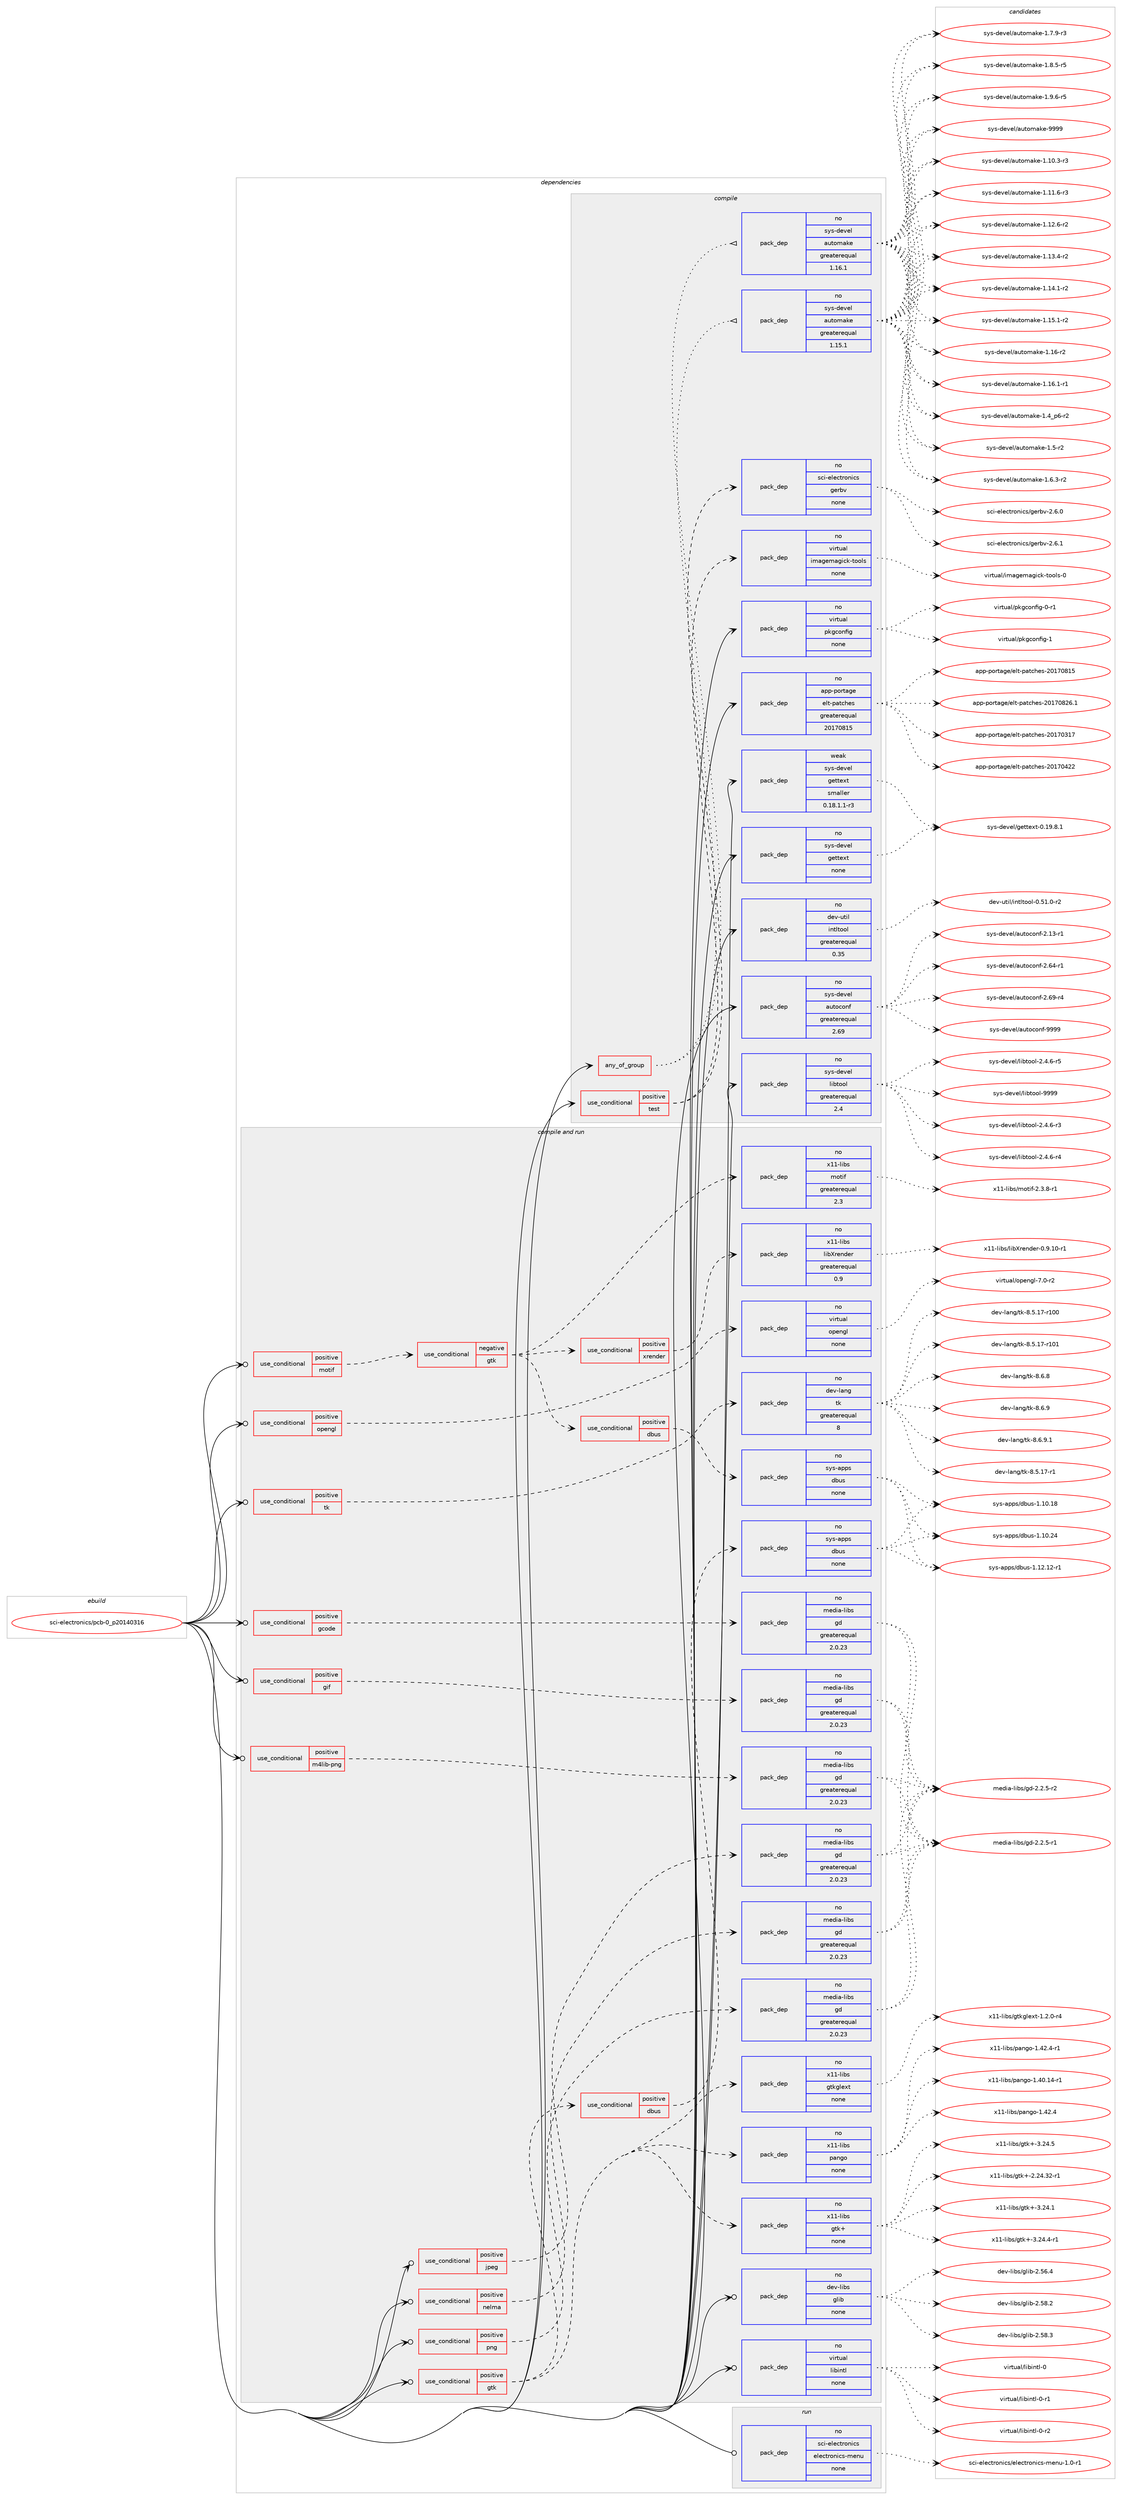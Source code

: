 digraph prolog {

# *************
# Graph options
# *************

newrank=true;
concentrate=true;
compound=true;
graph [rankdir=LR,fontname=Helvetica,fontsize=10,ranksep=1.5];#, ranksep=2.5, nodesep=0.2];
edge  [arrowhead=vee];
node  [fontname=Helvetica,fontsize=10];

# **********
# The ebuild
# **********

subgraph cluster_leftcol {
color=gray;
rank=same;
label=<<i>ebuild</i>>;
id [label="sci-electronics/pcb-0_p20140316", color=red, width=4, href="../sci-electronics/pcb-0_p20140316.svg"];
}

# ****************
# The dependencies
# ****************

subgraph cluster_midcol {
color=gray;
label=<<i>dependencies</i>>;
subgraph cluster_compile {
fillcolor="#eeeeee";
style=filled;
label=<<i>compile</i>>;
subgraph any26829 {
dependency1689940 [label=<<TABLE BORDER="0" CELLBORDER="1" CELLSPACING="0" CELLPADDING="4"><TR><TD CELLPADDING="10">any_of_group</TD></TR></TABLE>>, shape=none, color=red];subgraph pack1209616 {
dependency1689941 [label=<<TABLE BORDER="0" CELLBORDER="1" CELLSPACING="0" CELLPADDING="4" WIDTH="220"><TR><TD ROWSPAN="6" CELLPADDING="30">pack_dep</TD></TR><TR><TD WIDTH="110">no</TD></TR><TR><TD>sys-devel</TD></TR><TR><TD>automake</TD></TR><TR><TD>greaterequal</TD></TR><TR><TD>1.16.1</TD></TR></TABLE>>, shape=none, color=blue];
}
dependency1689940:e -> dependency1689941:w [weight=20,style="dotted",arrowhead="oinv"];
subgraph pack1209617 {
dependency1689942 [label=<<TABLE BORDER="0" CELLBORDER="1" CELLSPACING="0" CELLPADDING="4" WIDTH="220"><TR><TD ROWSPAN="6" CELLPADDING="30">pack_dep</TD></TR><TR><TD WIDTH="110">no</TD></TR><TR><TD>sys-devel</TD></TR><TR><TD>automake</TD></TR><TR><TD>greaterequal</TD></TR><TR><TD>1.15.1</TD></TR></TABLE>>, shape=none, color=blue];
}
dependency1689940:e -> dependency1689942:w [weight=20,style="dotted",arrowhead="oinv"];
}
id:e -> dependency1689940:w [weight=20,style="solid",arrowhead="vee"];
subgraph cond452643 {
dependency1689943 [label=<<TABLE BORDER="0" CELLBORDER="1" CELLSPACING="0" CELLPADDING="4"><TR><TD ROWSPAN="3" CELLPADDING="10">use_conditional</TD></TR><TR><TD>positive</TD></TR><TR><TD>test</TD></TR></TABLE>>, shape=none, color=red];
subgraph pack1209618 {
dependency1689944 [label=<<TABLE BORDER="0" CELLBORDER="1" CELLSPACING="0" CELLPADDING="4" WIDTH="220"><TR><TD ROWSPAN="6" CELLPADDING="30">pack_dep</TD></TR><TR><TD WIDTH="110">no</TD></TR><TR><TD>sci-electronics</TD></TR><TR><TD>gerbv</TD></TR><TR><TD>none</TD></TR><TR><TD></TD></TR></TABLE>>, shape=none, color=blue];
}
dependency1689943:e -> dependency1689944:w [weight=20,style="dashed",arrowhead="vee"];
subgraph pack1209619 {
dependency1689945 [label=<<TABLE BORDER="0" CELLBORDER="1" CELLSPACING="0" CELLPADDING="4" WIDTH="220"><TR><TD ROWSPAN="6" CELLPADDING="30">pack_dep</TD></TR><TR><TD WIDTH="110">no</TD></TR><TR><TD>virtual</TD></TR><TR><TD>imagemagick-tools</TD></TR><TR><TD>none</TD></TR><TR><TD></TD></TR></TABLE>>, shape=none, color=blue];
}
dependency1689943:e -> dependency1689945:w [weight=20,style="dashed",arrowhead="vee"];
}
id:e -> dependency1689943:w [weight=20,style="solid",arrowhead="vee"];
subgraph pack1209620 {
dependency1689946 [label=<<TABLE BORDER="0" CELLBORDER="1" CELLSPACING="0" CELLPADDING="4" WIDTH="220"><TR><TD ROWSPAN="6" CELLPADDING="30">pack_dep</TD></TR><TR><TD WIDTH="110">no</TD></TR><TR><TD>app-portage</TD></TR><TR><TD>elt-patches</TD></TR><TR><TD>greaterequal</TD></TR><TR><TD>20170815</TD></TR></TABLE>>, shape=none, color=blue];
}
id:e -> dependency1689946:w [weight=20,style="solid",arrowhead="vee"];
subgraph pack1209621 {
dependency1689947 [label=<<TABLE BORDER="0" CELLBORDER="1" CELLSPACING="0" CELLPADDING="4" WIDTH="220"><TR><TD ROWSPAN="6" CELLPADDING="30">pack_dep</TD></TR><TR><TD WIDTH="110">no</TD></TR><TR><TD>dev-util</TD></TR><TR><TD>intltool</TD></TR><TR><TD>greaterequal</TD></TR><TR><TD>0.35</TD></TR></TABLE>>, shape=none, color=blue];
}
id:e -> dependency1689947:w [weight=20,style="solid",arrowhead="vee"];
subgraph pack1209622 {
dependency1689948 [label=<<TABLE BORDER="0" CELLBORDER="1" CELLSPACING="0" CELLPADDING="4" WIDTH="220"><TR><TD ROWSPAN="6" CELLPADDING="30">pack_dep</TD></TR><TR><TD WIDTH="110">no</TD></TR><TR><TD>sys-devel</TD></TR><TR><TD>autoconf</TD></TR><TR><TD>greaterequal</TD></TR><TR><TD>2.69</TD></TR></TABLE>>, shape=none, color=blue];
}
id:e -> dependency1689948:w [weight=20,style="solid",arrowhead="vee"];
subgraph pack1209623 {
dependency1689949 [label=<<TABLE BORDER="0" CELLBORDER="1" CELLSPACING="0" CELLPADDING="4" WIDTH="220"><TR><TD ROWSPAN="6" CELLPADDING="30">pack_dep</TD></TR><TR><TD WIDTH="110">no</TD></TR><TR><TD>sys-devel</TD></TR><TR><TD>gettext</TD></TR><TR><TD>none</TD></TR><TR><TD></TD></TR></TABLE>>, shape=none, color=blue];
}
id:e -> dependency1689949:w [weight=20,style="solid",arrowhead="vee"];
subgraph pack1209624 {
dependency1689950 [label=<<TABLE BORDER="0" CELLBORDER="1" CELLSPACING="0" CELLPADDING="4" WIDTH="220"><TR><TD ROWSPAN="6" CELLPADDING="30">pack_dep</TD></TR><TR><TD WIDTH="110">no</TD></TR><TR><TD>sys-devel</TD></TR><TR><TD>libtool</TD></TR><TR><TD>greaterequal</TD></TR><TR><TD>2.4</TD></TR></TABLE>>, shape=none, color=blue];
}
id:e -> dependency1689950:w [weight=20,style="solid",arrowhead="vee"];
subgraph pack1209625 {
dependency1689951 [label=<<TABLE BORDER="0" CELLBORDER="1" CELLSPACING="0" CELLPADDING="4" WIDTH="220"><TR><TD ROWSPAN="6" CELLPADDING="30">pack_dep</TD></TR><TR><TD WIDTH="110">no</TD></TR><TR><TD>virtual</TD></TR><TR><TD>pkgconfig</TD></TR><TR><TD>none</TD></TR><TR><TD></TD></TR></TABLE>>, shape=none, color=blue];
}
id:e -> dependency1689951:w [weight=20,style="solid",arrowhead="vee"];
subgraph pack1209626 {
dependency1689952 [label=<<TABLE BORDER="0" CELLBORDER="1" CELLSPACING="0" CELLPADDING="4" WIDTH="220"><TR><TD ROWSPAN="6" CELLPADDING="30">pack_dep</TD></TR><TR><TD WIDTH="110">weak</TD></TR><TR><TD>sys-devel</TD></TR><TR><TD>gettext</TD></TR><TR><TD>smaller</TD></TR><TR><TD>0.18.1.1-r3</TD></TR></TABLE>>, shape=none, color=blue];
}
id:e -> dependency1689952:w [weight=20,style="solid",arrowhead="vee"];
}
subgraph cluster_compileandrun {
fillcolor="#eeeeee";
style=filled;
label=<<i>compile and run</i>>;
subgraph cond452644 {
dependency1689953 [label=<<TABLE BORDER="0" CELLBORDER="1" CELLSPACING="0" CELLPADDING="4"><TR><TD ROWSPAN="3" CELLPADDING="10">use_conditional</TD></TR><TR><TD>positive</TD></TR><TR><TD>gcode</TD></TR></TABLE>>, shape=none, color=red];
subgraph pack1209627 {
dependency1689954 [label=<<TABLE BORDER="0" CELLBORDER="1" CELLSPACING="0" CELLPADDING="4" WIDTH="220"><TR><TD ROWSPAN="6" CELLPADDING="30">pack_dep</TD></TR><TR><TD WIDTH="110">no</TD></TR><TR><TD>media-libs</TD></TR><TR><TD>gd</TD></TR><TR><TD>greaterequal</TD></TR><TR><TD>2.0.23</TD></TR></TABLE>>, shape=none, color=blue];
}
dependency1689953:e -> dependency1689954:w [weight=20,style="dashed",arrowhead="vee"];
}
id:e -> dependency1689953:w [weight=20,style="solid",arrowhead="odotvee"];
subgraph cond452645 {
dependency1689955 [label=<<TABLE BORDER="0" CELLBORDER="1" CELLSPACING="0" CELLPADDING="4"><TR><TD ROWSPAN="3" CELLPADDING="10">use_conditional</TD></TR><TR><TD>positive</TD></TR><TR><TD>gif</TD></TR></TABLE>>, shape=none, color=red];
subgraph pack1209628 {
dependency1689956 [label=<<TABLE BORDER="0" CELLBORDER="1" CELLSPACING="0" CELLPADDING="4" WIDTH="220"><TR><TD ROWSPAN="6" CELLPADDING="30">pack_dep</TD></TR><TR><TD WIDTH="110">no</TD></TR><TR><TD>media-libs</TD></TR><TR><TD>gd</TD></TR><TR><TD>greaterequal</TD></TR><TR><TD>2.0.23</TD></TR></TABLE>>, shape=none, color=blue];
}
dependency1689955:e -> dependency1689956:w [weight=20,style="dashed",arrowhead="vee"];
}
id:e -> dependency1689955:w [weight=20,style="solid",arrowhead="odotvee"];
subgraph cond452646 {
dependency1689957 [label=<<TABLE BORDER="0" CELLBORDER="1" CELLSPACING="0" CELLPADDING="4"><TR><TD ROWSPAN="3" CELLPADDING="10">use_conditional</TD></TR><TR><TD>positive</TD></TR><TR><TD>gtk</TD></TR></TABLE>>, shape=none, color=red];
subgraph pack1209629 {
dependency1689958 [label=<<TABLE BORDER="0" CELLBORDER="1" CELLSPACING="0" CELLPADDING="4" WIDTH="220"><TR><TD ROWSPAN="6" CELLPADDING="30">pack_dep</TD></TR><TR><TD WIDTH="110">no</TD></TR><TR><TD>x11-libs</TD></TR><TR><TD>gtk+</TD></TR><TR><TD>none</TD></TR><TR><TD></TD></TR></TABLE>>, shape=none, color=blue];
}
dependency1689957:e -> dependency1689958:w [weight=20,style="dashed",arrowhead="vee"];
subgraph pack1209630 {
dependency1689959 [label=<<TABLE BORDER="0" CELLBORDER="1" CELLSPACING="0" CELLPADDING="4" WIDTH="220"><TR><TD ROWSPAN="6" CELLPADDING="30">pack_dep</TD></TR><TR><TD WIDTH="110">no</TD></TR><TR><TD>x11-libs</TD></TR><TR><TD>pango</TD></TR><TR><TD>none</TD></TR><TR><TD></TD></TR></TABLE>>, shape=none, color=blue];
}
dependency1689957:e -> dependency1689959:w [weight=20,style="dashed",arrowhead="vee"];
subgraph pack1209631 {
dependency1689960 [label=<<TABLE BORDER="0" CELLBORDER="1" CELLSPACING="0" CELLPADDING="4" WIDTH="220"><TR><TD ROWSPAN="6" CELLPADDING="30">pack_dep</TD></TR><TR><TD WIDTH="110">no</TD></TR><TR><TD>x11-libs</TD></TR><TR><TD>gtkglext</TD></TR><TR><TD>none</TD></TR><TR><TD></TD></TR></TABLE>>, shape=none, color=blue];
}
dependency1689957:e -> dependency1689960:w [weight=20,style="dashed",arrowhead="vee"];
subgraph cond452647 {
dependency1689961 [label=<<TABLE BORDER="0" CELLBORDER="1" CELLSPACING="0" CELLPADDING="4"><TR><TD ROWSPAN="3" CELLPADDING="10">use_conditional</TD></TR><TR><TD>positive</TD></TR><TR><TD>dbus</TD></TR></TABLE>>, shape=none, color=red];
subgraph pack1209632 {
dependency1689962 [label=<<TABLE BORDER="0" CELLBORDER="1" CELLSPACING="0" CELLPADDING="4" WIDTH="220"><TR><TD ROWSPAN="6" CELLPADDING="30">pack_dep</TD></TR><TR><TD WIDTH="110">no</TD></TR><TR><TD>sys-apps</TD></TR><TR><TD>dbus</TD></TR><TR><TD>none</TD></TR><TR><TD></TD></TR></TABLE>>, shape=none, color=blue];
}
dependency1689961:e -> dependency1689962:w [weight=20,style="dashed",arrowhead="vee"];
}
dependency1689957:e -> dependency1689961:w [weight=20,style="dashed",arrowhead="vee"];
}
id:e -> dependency1689957:w [weight=20,style="solid",arrowhead="odotvee"];
subgraph cond452648 {
dependency1689963 [label=<<TABLE BORDER="0" CELLBORDER="1" CELLSPACING="0" CELLPADDING="4"><TR><TD ROWSPAN="3" CELLPADDING="10">use_conditional</TD></TR><TR><TD>positive</TD></TR><TR><TD>jpeg</TD></TR></TABLE>>, shape=none, color=red];
subgraph pack1209633 {
dependency1689964 [label=<<TABLE BORDER="0" CELLBORDER="1" CELLSPACING="0" CELLPADDING="4" WIDTH="220"><TR><TD ROWSPAN="6" CELLPADDING="30">pack_dep</TD></TR><TR><TD WIDTH="110">no</TD></TR><TR><TD>media-libs</TD></TR><TR><TD>gd</TD></TR><TR><TD>greaterequal</TD></TR><TR><TD>2.0.23</TD></TR></TABLE>>, shape=none, color=blue];
}
dependency1689963:e -> dependency1689964:w [weight=20,style="dashed",arrowhead="vee"];
}
id:e -> dependency1689963:w [weight=20,style="solid",arrowhead="odotvee"];
subgraph cond452649 {
dependency1689965 [label=<<TABLE BORDER="0" CELLBORDER="1" CELLSPACING="0" CELLPADDING="4"><TR><TD ROWSPAN="3" CELLPADDING="10">use_conditional</TD></TR><TR><TD>positive</TD></TR><TR><TD>m4lib-png</TD></TR></TABLE>>, shape=none, color=red];
subgraph pack1209634 {
dependency1689966 [label=<<TABLE BORDER="0" CELLBORDER="1" CELLSPACING="0" CELLPADDING="4" WIDTH="220"><TR><TD ROWSPAN="6" CELLPADDING="30">pack_dep</TD></TR><TR><TD WIDTH="110">no</TD></TR><TR><TD>media-libs</TD></TR><TR><TD>gd</TD></TR><TR><TD>greaterequal</TD></TR><TR><TD>2.0.23</TD></TR></TABLE>>, shape=none, color=blue];
}
dependency1689965:e -> dependency1689966:w [weight=20,style="dashed",arrowhead="vee"];
}
id:e -> dependency1689965:w [weight=20,style="solid",arrowhead="odotvee"];
subgraph cond452650 {
dependency1689967 [label=<<TABLE BORDER="0" CELLBORDER="1" CELLSPACING="0" CELLPADDING="4"><TR><TD ROWSPAN="3" CELLPADDING="10">use_conditional</TD></TR><TR><TD>positive</TD></TR><TR><TD>motif</TD></TR></TABLE>>, shape=none, color=red];
subgraph cond452651 {
dependency1689968 [label=<<TABLE BORDER="0" CELLBORDER="1" CELLSPACING="0" CELLPADDING="4"><TR><TD ROWSPAN="3" CELLPADDING="10">use_conditional</TD></TR><TR><TD>negative</TD></TR><TR><TD>gtk</TD></TR></TABLE>>, shape=none, color=red];
subgraph pack1209635 {
dependency1689969 [label=<<TABLE BORDER="0" CELLBORDER="1" CELLSPACING="0" CELLPADDING="4" WIDTH="220"><TR><TD ROWSPAN="6" CELLPADDING="30">pack_dep</TD></TR><TR><TD WIDTH="110">no</TD></TR><TR><TD>x11-libs</TD></TR><TR><TD>motif</TD></TR><TR><TD>greaterequal</TD></TR><TR><TD>2.3</TD></TR></TABLE>>, shape=none, color=blue];
}
dependency1689968:e -> dependency1689969:w [weight=20,style="dashed",arrowhead="vee"];
subgraph cond452652 {
dependency1689970 [label=<<TABLE BORDER="0" CELLBORDER="1" CELLSPACING="0" CELLPADDING="4"><TR><TD ROWSPAN="3" CELLPADDING="10">use_conditional</TD></TR><TR><TD>positive</TD></TR><TR><TD>dbus</TD></TR></TABLE>>, shape=none, color=red];
subgraph pack1209636 {
dependency1689971 [label=<<TABLE BORDER="0" CELLBORDER="1" CELLSPACING="0" CELLPADDING="4" WIDTH="220"><TR><TD ROWSPAN="6" CELLPADDING="30">pack_dep</TD></TR><TR><TD WIDTH="110">no</TD></TR><TR><TD>sys-apps</TD></TR><TR><TD>dbus</TD></TR><TR><TD>none</TD></TR><TR><TD></TD></TR></TABLE>>, shape=none, color=blue];
}
dependency1689970:e -> dependency1689971:w [weight=20,style="dashed",arrowhead="vee"];
}
dependency1689968:e -> dependency1689970:w [weight=20,style="dashed",arrowhead="vee"];
subgraph cond452653 {
dependency1689972 [label=<<TABLE BORDER="0" CELLBORDER="1" CELLSPACING="0" CELLPADDING="4"><TR><TD ROWSPAN="3" CELLPADDING="10">use_conditional</TD></TR><TR><TD>positive</TD></TR><TR><TD>xrender</TD></TR></TABLE>>, shape=none, color=red];
subgraph pack1209637 {
dependency1689973 [label=<<TABLE BORDER="0" CELLBORDER="1" CELLSPACING="0" CELLPADDING="4" WIDTH="220"><TR><TD ROWSPAN="6" CELLPADDING="30">pack_dep</TD></TR><TR><TD WIDTH="110">no</TD></TR><TR><TD>x11-libs</TD></TR><TR><TD>libXrender</TD></TR><TR><TD>greaterequal</TD></TR><TR><TD>0.9</TD></TR></TABLE>>, shape=none, color=blue];
}
dependency1689972:e -> dependency1689973:w [weight=20,style="dashed",arrowhead="vee"];
}
dependency1689968:e -> dependency1689972:w [weight=20,style="dashed",arrowhead="vee"];
}
dependency1689967:e -> dependency1689968:w [weight=20,style="dashed",arrowhead="vee"];
}
id:e -> dependency1689967:w [weight=20,style="solid",arrowhead="odotvee"];
subgraph cond452654 {
dependency1689974 [label=<<TABLE BORDER="0" CELLBORDER="1" CELLSPACING="0" CELLPADDING="4"><TR><TD ROWSPAN="3" CELLPADDING="10">use_conditional</TD></TR><TR><TD>positive</TD></TR><TR><TD>nelma</TD></TR></TABLE>>, shape=none, color=red];
subgraph pack1209638 {
dependency1689975 [label=<<TABLE BORDER="0" CELLBORDER="1" CELLSPACING="0" CELLPADDING="4" WIDTH="220"><TR><TD ROWSPAN="6" CELLPADDING="30">pack_dep</TD></TR><TR><TD WIDTH="110">no</TD></TR><TR><TD>media-libs</TD></TR><TR><TD>gd</TD></TR><TR><TD>greaterequal</TD></TR><TR><TD>2.0.23</TD></TR></TABLE>>, shape=none, color=blue];
}
dependency1689974:e -> dependency1689975:w [weight=20,style="dashed",arrowhead="vee"];
}
id:e -> dependency1689974:w [weight=20,style="solid",arrowhead="odotvee"];
subgraph cond452655 {
dependency1689976 [label=<<TABLE BORDER="0" CELLBORDER="1" CELLSPACING="0" CELLPADDING="4"><TR><TD ROWSPAN="3" CELLPADDING="10">use_conditional</TD></TR><TR><TD>positive</TD></TR><TR><TD>opengl</TD></TR></TABLE>>, shape=none, color=red];
subgraph pack1209639 {
dependency1689977 [label=<<TABLE BORDER="0" CELLBORDER="1" CELLSPACING="0" CELLPADDING="4" WIDTH="220"><TR><TD ROWSPAN="6" CELLPADDING="30">pack_dep</TD></TR><TR><TD WIDTH="110">no</TD></TR><TR><TD>virtual</TD></TR><TR><TD>opengl</TD></TR><TR><TD>none</TD></TR><TR><TD></TD></TR></TABLE>>, shape=none, color=blue];
}
dependency1689976:e -> dependency1689977:w [weight=20,style="dashed",arrowhead="vee"];
}
id:e -> dependency1689976:w [weight=20,style="solid",arrowhead="odotvee"];
subgraph cond452656 {
dependency1689978 [label=<<TABLE BORDER="0" CELLBORDER="1" CELLSPACING="0" CELLPADDING="4"><TR><TD ROWSPAN="3" CELLPADDING="10">use_conditional</TD></TR><TR><TD>positive</TD></TR><TR><TD>png</TD></TR></TABLE>>, shape=none, color=red];
subgraph pack1209640 {
dependency1689979 [label=<<TABLE BORDER="0" CELLBORDER="1" CELLSPACING="0" CELLPADDING="4" WIDTH="220"><TR><TD ROWSPAN="6" CELLPADDING="30">pack_dep</TD></TR><TR><TD WIDTH="110">no</TD></TR><TR><TD>media-libs</TD></TR><TR><TD>gd</TD></TR><TR><TD>greaterequal</TD></TR><TR><TD>2.0.23</TD></TR></TABLE>>, shape=none, color=blue];
}
dependency1689978:e -> dependency1689979:w [weight=20,style="dashed",arrowhead="vee"];
}
id:e -> dependency1689978:w [weight=20,style="solid",arrowhead="odotvee"];
subgraph cond452657 {
dependency1689980 [label=<<TABLE BORDER="0" CELLBORDER="1" CELLSPACING="0" CELLPADDING="4"><TR><TD ROWSPAN="3" CELLPADDING="10">use_conditional</TD></TR><TR><TD>positive</TD></TR><TR><TD>tk</TD></TR></TABLE>>, shape=none, color=red];
subgraph pack1209641 {
dependency1689981 [label=<<TABLE BORDER="0" CELLBORDER="1" CELLSPACING="0" CELLPADDING="4" WIDTH="220"><TR><TD ROWSPAN="6" CELLPADDING="30">pack_dep</TD></TR><TR><TD WIDTH="110">no</TD></TR><TR><TD>dev-lang</TD></TR><TR><TD>tk</TD></TR><TR><TD>greaterequal</TD></TR><TR><TD>8</TD></TR></TABLE>>, shape=none, color=blue];
}
dependency1689980:e -> dependency1689981:w [weight=20,style="dashed",arrowhead="vee"];
}
id:e -> dependency1689980:w [weight=20,style="solid",arrowhead="odotvee"];
subgraph pack1209642 {
dependency1689982 [label=<<TABLE BORDER="0" CELLBORDER="1" CELLSPACING="0" CELLPADDING="4" WIDTH="220"><TR><TD ROWSPAN="6" CELLPADDING="30">pack_dep</TD></TR><TR><TD WIDTH="110">no</TD></TR><TR><TD>dev-libs</TD></TR><TR><TD>glib</TD></TR><TR><TD>none</TD></TR><TR><TD></TD></TR></TABLE>>, shape=none, color=blue];
}
id:e -> dependency1689982:w [weight=20,style="solid",arrowhead="odotvee"];
subgraph pack1209643 {
dependency1689983 [label=<<TABLE BORDER="0" CELLBORDER="1" CELLSPACING="0" CELLPADDING="4" WIDTH="220"><TR><TD ROWSPAN="6" CELLPADDING="30">pack_dep</TD></TR><TR><TD WIDTH="110">no</TD></TR><TR><TD>virtual</TD></TR><TR><TD>libintl</TD></TR><TR><TD>none</TD></TR><TR><TD></TD></TR></TABLE>>, shape=none, color=blue];
}
id:e -> dependency1689983:w [weight=20,style="solid",arrowhead="odotvee"];
}
subgraph cluster_run {
fillcolor="#eeeeee";
style=filled;
label=<<i>run</i>>;
subgraph pack1209644 {
dependency1689984 [label=<<TABLE BORDER="0" CELLBORDER="1" CELLSPACING="0" CELLPADDING="4" WIDTH="220"><TR><TD ROWSPAN="6" CELLPADDING="30">pack_dep</TD></TR><TR><TD WIDTH="110">no</TD></TR><TR><TD>sci-electronics</TD></TR><TR><TD>electronics-menu</TD></TR><TR><TD>none</TD></TR><TR><TD></TD></TR></TABLE>>, shape=none, color=blue];
}
id:e -> dependency1689984:w [weight=20,style="solid",arrowhead="odot"];
}
}

# **************
# The candidates
# **************

subgraph cluster_choices {
rank=same;
color=gray;
label=<<i>candidates</i>>;

subgraph choice1209616 {
color=black;
nodesep=1;
choice11512111545100101118101108479711711611110997107101454946494846514511451 [label="sys-devel/automake-1.10.3-r3", color=red, width=4,href="../sys-devel/automake-1.10.3-r3.svg"];
choice11512111545100101118101108479711711611110997107101454946494946544511451 [label="sys-devel/automake-1.11.6-r3", color=red, width=4,href="../sys-devel/automake-1.11.6-r3.svg"];
choice11512111545100101118101108479711711611110997107101454946495046544511450 [label="sys-devel/automake-1.12.6-r2", color=red, width=4,href="../sys-devel/automake-1.12.6-r2.svg"];
choice11512111545100101118101108479711711611110997107101454946495146524511450 [label="sys-devel/automake-1.13.4-r2", color=red, width=4,href="../sys-devel/automake-1.13.4-r2.svg"];
choice11512111545100101118101108479711711611110997107101454946495246494511450 [label="sys-devel/automake-1.14.1-r2", color=red, width=4,href="../sys-devel/automake-1.14.1-r2.svg"];
choice11512111545100101118101108479711711611110997107101454946495346494511450 [label="sys-devel/automake-1.15.1-r2", color=red, width=4,href="../sys-devel/automake-1.15.1-r2.svg"];
choice1151211154510010111810110847971171161111099710710145494649544511450 [label="sys-devel/automake-1.16-r2", color=red, width=4,href="../sys-devel/automake-1.16-r2.svg"];
choice11512111545100101118101108479711711611110997107101454946495446494511449 [label="sys-devel/automake-1.16.1-r1", color=red, width=4,href="../sys-devel/automake-1.16.1-r1.svg"];
choice115121115451001011181011084797117116111109971071014549465295112544511450 [label="sys-devel/automake-1.4_p6-r2", color=red, width=4,href="../sys-devel/automake-1.4_p6-r2.svg"];
choice11512111545100101118101108479711711611110997107101454946534511450 [label="sys-devel/automake-1.5-r2", color=red, width=4,href="../sys-devel/automake-1.5-r2.svg"];
choice115121115451001011181011084797117116111109971071014549465446514511450 [label="sys-devel/automake-1.6.3-r2", color=red, width=4,href="../sys-devel/automake-1.6.3-r2.svg"];
choice115121115451001011181011084797117116111109971071014549465546574511451 [label="sys-devel/automake-1.7.9-r3", color=red, width=4,href="../sys-devel/automake-1.7.9-r3.svg"];
choice115121115451001011181011084797117116111109971071014549465646534511453 [label="sys-devel/automake-1.8.5-r5", color=red, width=4,href="../sys-devel/automake-1.8.5-r5.svg"];
choice115121115451001011181011084797117116111109971071014549465746544511453 [label="sys-devel/automake-1.9.6-r5", color=red, width=4,href="../sys-devel/automake-1.9.6-r5.svg"];
choice115121115451001011181011084797117116111109971071014557575757 [label="sys-devel/automake-9999", color=red, width=4,href="../sys-devel/automake-9999.svg"];
dependency1689941:e -> choice11512111545100101118101108479711711611110997107101454946494846514511451:w [style=dotted,weight="100"];
dependency1689941:e -> choice11512111545100101118101108479711711611110997107101454946494946544511451:w [style=dotted,weight="100"];
dependency1689941:e -> choice11512111545100101118101108479711711611110997107101454946495046544511450:w [style=dotted,weight="100"];
dependency1689941:e -> choice11512111545100101118101108479711711611110997107101454946495146524511450:w [style=dotted,weight="100"];
dependency1689941:e -> choice11512111545100101118101108479711711611110997107101454946495246494511450:w [style=dotted,weight="100"];
dependency1689941:e -> choice11512111545100101118101108479711711611110997107101454946495346494511450:w [style=dotted,weight="100"];
dependency1689941:e -> choice1151211154510010111810110847971171161111099710710145494649544511450:w [style=dotted,weight="100"];
dependency1689941:e -> choice11512111545100101118101108479711711611110997107101454946495446494511449:w [style=dotted,weight="100"];
dependency1689941:e -> choice115121115451001011181011084797117116111109971071014549465295112544511450:w [style=dotted,weight="100"];
dependency1689941:e -> choice11512111545100101118101108479711711611110997107101454946534511450:w [style=dotted,weight="100"];
dependency1689941:e -> choice115121115451001011181011084797117116111109971071014549465446514511450:w [style=dotted,weight="100"];
dependency1689941:e -> choice115121115451001011181011084797117116111109971071014549465546574511451:w [style=dotted,weight="100"];
dependency1689941:e -> choice115121115451001011181011084797117116111109971071014549465646534511453:w [style=dotted,weight="100"];
dependency1689941:e -> choice115121115451001011181011084797117116111109971071014549465746544511453:w [style=dotted,weight="100"];
dependency1689941:e -> choice115121115451001011181011084797117116111109971071014557575757:w [style=dotted,weight="100"];
}
subgraph choice1209617 {
color=black;
nodesep=1;
choice11512111545100101118101108479711711611110997107101454946494846514511451 [label="sys-devel/automake-1.10.3-r3", color=red, width=4,href="../sys-devel/automake-1.10.3-r3.svg"];
choice11512111545100101118101108479711711611110997107101454946494946544511451 [label="sys-devel/automake-1.11.6-r3", color=red, width=4,href="../sys-devel/automake-1.11.6-r3.svg"];
choice11512111545100101118101108479711711611110997107101454946495046544511450 [label="sys-devel/automake-1.12.6-r2", color=red, width=4,href="../sys-devel/automake-1.12.6-r2.svg"];
choice11512111545100101118101108479711711611110997107101454946495146524511450 [label="sys-devel/automake-1.13.4-r2", color=red, width=4,href="../sys-devel/automake-1.13.4-r2.svg"];
choice11512111545100101118101108479711711611110997107101454946495246494511450 [label="sys-devel/automake-1.14.1-r2", color=red, width=4,href="../sys-devel/automake-1.14.1-r2.svg"];
choice11512111545100101118101108479711711611110997107101454946495346494511450 [label="sys-devel/automake-1.15.1-r2", color=red, width=4,href="../sys-devel/automake-1.15.1-r2.svg"];
choice1151211154510010111810110847971171161111099710710145494649544511450 [label="sys-devel/automake-1.16-r2", color=red, width=4,href="../sys-devel/automake-1.16-r2.svg"];
choice11512111545100101118101108479711711611110997107101454946495446494511449 [label="sys-devel/automake-1.16.1-r1", color=red, width=4,href="../sys-devel/automake-1.16.1-r1.svg"];
choice115121115451001011181011084797117116111109971071014549465295112544511450 [label="sys-devel/automake-1.4_p6-r2", color=red, width=4,href="../sys-devel/automake-1.4_p6-r2.svg"];
choice11512111545100101118101108479711711611110997107101454946534511450 [label="sys-devel/automake-1.5-r2", color=red, width=4,href="../sys-devel/automake-1.5-r2.svg"];
choice115121115451001011181011084797117116111109971071014549465446514511450 [label="sys-devel/automake-1.6.3-r2", color=red, width=4,href="../sys-devel/automake-1.6.3-r2.svg"];
choice115121115451001011181011084797117116111109971071014549465546574511451 [label="sys-devel/automake-1.7.9-r3", color=red, width=4,href="../sys-devel/automake-1.7.9-r3.svg"];
choice115121115451001011181011084797117116111109971071014549465646534511453 [label="sys-devel/automake-1.8.5-r5", color=red, width=4,href="../sys-devel/automake-1.8.5-r5.svg"];
choice115121115451001011181011084797117116111109971071014549465746544511453 [label="sys-devel/automake-1.9.6-r5", color=red, width=4,href="../sys-devel/automake-1.9.6-r5.svg"];
choice115121115451001011181011084797117116111109971071014557575757 [label="sys-devel/automake-9999", color=red, width=4,href="../sys-devel/automake-9999.svg"];
dependency1689942:e -> choice11512111545100101118101108479711711611110997107101454946494846514511451:w [style=dotted,weight="100"];
dependency1689942:e -> choice11512111545100101118101108479711711611110997107101454946494946544511451:w [style=dotted,weight="100"];
dependency1689942:e -> choice11512111545100101118101108479711711611110997107101454946495046544511450:w [style=dotted,weight="100"];
dependency1689942:e -> choice11512111545100101118101108479711711611110997107101454946495146524511450:w [style=dotted,weight="100"];
dependency1689942:e -> choice11512111545100101118101108479711711611110997107101454946495246494511450:w [style=dotted,weight="100"];
dependency1689942:e -> choice11512111545100101118101108479711711611110997107101454946495346494511450:w [style=dotted,weight="100"];
dependency1689942:e -> choice1151211154510010111810110847971171161111099710710145494649544511450:w [style=dotted,weight="100"];
dependency1689942:e -> choice11512111545100101118101108479711711611110997107101454946495446494511449:w [style=dotted,weight="100"];
dependency1689942:e -> choice115121115451001011181011084797117116111109971071014549465295112544511450:w [style=dotted,weight="100"];
dependency1689942:e -> choice11512111545100101118101108479711711611110997107101454946534511450:w [style=dotted,weight="100"];
dependency1689942:e -> choice115121115451001011181011084797117116111109971071014549465446514511450:w [style=dotted,weight="100"];
dependency1689942:e -> choice115121115451001011181011084797117116111109971071014549465546574511451:w [style=dotted,weight="100"];
dependency1689942:e -> choice115121115451001011181011084797117116111109971071014549465646534511453:w [style=dotted,weight="100"];
dependency1689942:e -> choice115121115451001011181011084797117116111109971071014549465746544511453:w [style=dotted,weight="100"];
dependency1689942:e -> choice115121115451001011181011084797117116111109971071014557575757:w [style=dotted,weight="100"];
}
subgraph choice1209618 {
color=black;
nodesep=1;
choice115991054510110810199116114111110105991154710310111498118455046544648 [label="sci-electronics/gerbv-2.6.0", color=red, width=4,href="../sci-electronics/gerbv-2.6.0.svg"];
choice115991054510110810199116114111110105991154710310111498118455046544649 [label="sci-electronics/gerbv-2.6.1", color=red, width=4,href="../sci-electronics/gerbv-2.6.1.svg"];
dependency1689944:e -> choice115991054510110810199116114111110105991154710310111498118455046544648:w [style=dotted,weight="100"];
dependency1689944:e -> choice115991054510110810199116114111110105991154710310111498118455046544649:w [style=dotted,weight="100"];
}
subgraph choice1209619 {
color=black;
nodesep=1;
choice1181051141161179710847105109971031011099710310599107451161111111081154548 [label="virtual/imagemagick-tools-0", color=red, width=4,href="../virtual/imagemagick-tools-0.svg"];
dependency1689945:e -> choice1181051141161179710847105109971031011099710310599107451161111111081154548:w [style=dotted,weight="100"];
}
subgraph choice1209620 {
color=black;
nodesep=1;
choice97112112451121111141169710310147101108116451129711699104101115455048495548514955 [label="app-portage/elt-patches-20170317", color=red, width=4,href="../app-portage/elt-patches-20170317.svg"];
choice97112112451121111141169710310147101108116451129711699104101115455048495548525050 [label="app-portage/elt-patches-20170422", color=red, width=4,href="../app-portage/elt-patches-20170422.svg"];
choice97112112451121111141169710310147101108116451129711699104101115455048495548564953 [label="app-portage/elt-patches-20170815", color=red, width=4,href="../app-portage/elt-patches-20170815.svg"];
choice971121124511211111411697103101471011081164511297116991041011154550484955485650544649 [label="app-portage/elt-patches-20170826.1", color=red, width=4,href="../app-portage/elt-patches-20170826.1.svg"];
dependency1689946:e -> choice97112112451121111141169710310147101108116451129711699104101115455048495548514955:w [style=dotted,weight="100"];
dependency1689946:e -> choice97112112451121111141169710310147101108116451129711699104101115455048495548525050:w [style=dotted,weight="100"];
dependency1689946:e -> choice97112112451121111141169710310147101108116451129711699104101115455048495548564953:w [style=dotted,weight="100"];
dependency1689946:e -> choice971121124511211111411697103101471011081164511297116991041011154550484955485650544649:w [style=dotted,weight="100"];
}
subgraph choice1209621 {
color=black;
nodesep=1;
choice1001011184511711610510847105110116108116111111108454846534946484511450 [label="dev-util/intltool-0.51.0-r2", color=red, width=4,href="../dev-util/intltool-0.51.0-r2.svg"];
dependency1689947:e -> choice1001011184511711610510847105110116108116111111108454846534946484511450:w [style=dotted,weight="100"];
}
subgraph choice1209622 {
color=black;
nodesep=1;
choice1151211154510010111810110847971171161119911111010245504649514511449 [label="sys-devel/autoconf-2.13-r1", color=red, width=4,href="../sys-devel/autoconf-2.13-r1.svg"];
choice1151211154510010111810110847971171161119911111010245504654524511449 [label="sys-devel/autoconf-2.64-r1", color=red, width=4,href="../sys-devel/autoconf-2.64-r1.svg"];
choice1151211154510010111810110847971171161119911111010245504654574511452 [label="sys-devel/autoconf-2.69-r4", color=red, width=4,href="../sys-devel/autoconf-2.69-r4.svg"];
choice115121115451001011181011084797117116111991111101024557575757 [label="sys-devel/autoconf-9999", color=red, width=4,href="../sys-devel/autoconf-9999.svg"];
dependency1689948:e -> choice1151211154510010111810110847971171161119911111010245504649514511449:w [style=dotted,weight="100"];
dependency1689948:e -> choice1151211154510010111810110847971171161119911111010245504654524511449:w [style=dotted,weight="100"];
dependency1689948:e -> choice1151211154510010111810110847971171161119911111010245504654574511452:w [style=dotted,weight="100"];
dependency1689948:e -> choice115121115451001011181011084797117116111991111101024557575757:w [style=dotted,weight="100"];
}
subgraph choice1209623 {
color=black;
nodesep=1;
choice1151211154510010111810110847103101116116101120116454846495746564649 [label="sys-devel/gettext-0.19.8.1", color=red, width=4,href="../sys-devel/gettext-0.19.8.1.svg"];
dependency1689949:e -> choice1151211154510010111810110847103101116116101120116454846495746564649:w [style=dotted,weight="100"];
}
subgraph choice1209624 {
color=black;
nodesep=1;
choice1151211154510010111810110847108105981161111111084550465246544511451 [label="sys-devel/libtool-2.4.6-r3", color=red, width=4,href="../sys-devel/libtool-2.4.6-r3.svg"];
choice1151211154510010111810110847108105981161111111084550465246544511452 [label="sys-devel/libtool-2.4.6-r4", color=red, width=4,href="../sys-devel/libtool-2.4.6-r4.svg"];
choice1151211154510010111810110847108105981161111111084550465246544511453 [label="sys-devel/libtool-2.4.6-r5", color=red, width=4,href="../sys-devel/libtool-2.4.6-r5.svg"];
choice1151211154510010111810110847108105981161111111084557575757 [label="sys-devel/libtool-9999", color=red, width=4,href="../sys-devel/libtool-9999.svg"];
dependency1689950:e -> choice1151211154510010111810110847108105981161111111084550465246544511451:w [style=dotted,weight="100"];
dependency1689950:e -> choice1151211154510010111810110847108105981161111111084550465246544511452:w [style=dotted,weight="100"];
dependency1689950:e -> choice1151211154510010111810110847108105981161111111084550465246544511453:w [style=dotted,weight="100"];
dependency1689950:e -> choice1151211154510010111810110847108105981161111111084557575757:w [style=dotted,weight="100"];
}
subgraph choice1209625 {
color=black;
nodesep=1;
choice11810511411611797108471121071039911111010210510345484511449 [label="virtual/pkgconfig-0-r1", color=red, width=4,href="../virtual/pkgconfig-0-r1.svg"];
choice1181051141161179710847112107103991111101021051034549 [label="virtual/pkgconfig-1", color=red, width=4,href="../virtual/pkgconfig-1.svg"];
dependency1689951:e -> choice11810511411611797108471121071039911111010210510345484511449:w [style=dotted,weight="100"];
dependency1689951:e -> choice1181051141161179710847112107103991111101021051034549:w [style=dotted,weight="100"];
}
subgraph choice1209626 {
color=black;
nodesep=1;
choice1151211154510010111810110847103101116116101120116454846495746564649 [label="sys-devel/gettext-0.19.8.1", color=red, width=4,href="../sys-devel/gettext-0.19.8.1.svg"];
dependency1689952:e -> choice1151211154510010111810110847103101116116101120116454846495746564649:w [style=dotted,weight="100"];
}
subgraph choice1209627 {
color=black;
nodesep=1;
choice109101100105974510810598115471031004550465046534511449 [label="media-libs/gd-2.2.5-r1", color=red, width=4,href="../media-libs/gd-2.2.5-r1.svg"];
choice109101100105974510810598115471031004550465046534511450 [label="media-libs/gd-2.2.5-r2", color=red, width=4,href="../media-libs/gd-2.2.5-r2.svg"];
dependency1689954:e -> choice109101100105974510810598115471031004550465046534511449:w [style=dotted,weight="100"];
dependency1689954:e -> choice109101100105974510810598115471031004550465046534511450:w [style=dotted,weight="100"];
}
subgraph choice1209628 {
color=black;
nodesep=1;
choice109101100105974510810598115471031004550465046534511449 [label="media-libs/gd-2.2.5-r1", color=red, width=4,href="../media-libs/gd-2.2.5-r1.svg"];
choice109101100105974510810598115471031004550465046534511450 [label="media-libs/gd-2.2.5-r2", color=red, width=4,href="../media-libs/gd-2.2.5-r2.svg"];
dependency1689956:e -> choice109101100105974510810598115471031004550465046534511449:w [style=dotted,weight="100"];
dependency1689956:e -> choice109101100105974510810598115471031004550465046534511450:w [style=dotted,weight="100"];
}
subgraph choice1209629 {
color=black;
nodesep=1;
choice12049494510810598115471031161074345504650524651504511449 [label="x11-libs/gtk+-2.24.32-r1", color=red, width=4,href="../x11-libs/gtk+-2.24.32-r1.svg"];
choice12049494510810598115471031161074345514650524649 [label="x11-libs/gtk+-3.24.1", color=red, width=4,href="../x11-libs/gtk+-3.24.1.svg"];
choice120494945108105981154710311610743455146505246524511449 [label="x11-libs/gtk+-3.24.4-r1", color=red, width=4,href="../x11-libs/gtk+-3.24.4-r1.svg"];
choice12049494510810598115471031161074345514650524653 [label="x11-libs/gtk+-3.24.5", color=red, width=4,href="../x11-libs/gtk+-3.24.5.svg"];
dependency1689958:e -> choice12049494510810598115471031161074345504650524651504511449:w [style=dotted,weight="100"];
dependency1689958:e -> choice12049494510810598115471031161074345514650524649:w [style=dotted,weight="100"];
dependency1689958:e -> choice120494945108105981154710311610743455146505246524511449:w [style=dotted,weight="100"];
dependency1689958:e -> choice12049494510810598115471031161074345514650524653:w [style=dotted,weight="100"];
}
subgraph choice1209630 {
color=black;
nodesep=1;
choice12049494510810598115471129711010311145494652484649524511449 [label="x11-libs/pango-1.40.14-r1", color=red, width=4,href="../x11-libs/pango-1.40.14-r1.svg"];
choice12049494510810598115471129711010311145494652504652 [label="x11-libs/pango-1.42.4", color=red, width=4,href="../x11-libs/pango-1.42.4.svg"];
choice120494945108105981154711297110103111454946525046524511449 [label="x11-libs/pango-1.42.4-r1", color=red, width=4,href="../x11-libs/pango-1.42.4-r1.svg"];
dependency1689959:e -> choice12049494510810598115471129711010311145494652484649524511449:w [style=dotted,weight="100"];
dependency1689959:e -> choice12049494510810598115471129711010311145494652504652:w [style=dotted,weight="100"];
dependency1689959:e -> choice120494945108105981154711297110103111454946525046524511449:w [style=dotted,weight="100"];
}
subgraph choice1209631 {
color=black;
nodesep=1;
choice12049494510810598115471031161071031081011201164549465046484511452 [label="x11-libs/gtkglext-1.2.0-r4", color=red, width=4,href="../x11-libs/gtkglext-1.2.0-r4.svg"];
dependency1689960:e -> choice12049494510810598115471031161071031081011201164549465046484511452:w [style=dotted,weight="100"];
}
subgraph choice1209632 {
color=black;
nodesep=1;
choice115121115459711211211547100981171154549464948464956 [label="sys-apps/dbus-1.10.18", color=red, width=4,href="../sys-apps/dbus-1.10.18.svg"];
choice115121115459711211211547100981171154549464948465052 [label="sys-apps/dbus-1.10.24", color=red, width=4,href="../sys-apps/dbus-1.10.24.svg"];
choice1151211154597112112115471009811711545494649504649504511449 [label="sys-apps/dbus-1.12.12-r1", color=red, width=4,href="../sys-apps/dbus-1.12.12-r1.svg"];
dependency1689962:e -> choice115121115459711211211547100981171154549464948464956:w [style=dotted,weight="100"];
dependency1689962:e -> choice115121115459711211211547100981171154549464948465052:w [style=dotted,weight="100"];
dependency1689962:e -> choice1151211154597112112115471009811711545494649504649504511449:w [style=dotted,weight="100"];
}
subgraph choice1209633 {
color=black;
nodesep=1;
choice109101100105974510810598115471031004550465046534511449 [label="media-libs/gd-2.2.5-r1", color=red, width=4,href="../media-libs/gd-2.2.5-r1.svg"];
choice109101100105974510810598115471031004550465046534511450 [label="media-libs/gd-2.2.5-r2", color=red, width=4,href="../media-libs/gd-2.2.5-r2.svg"];
dependency1689964:e -> choice109101100105974510810598115471031004550465046534511449:w [style=dotted,weight="100"];
dependency1689964:e -> choice109101100105974510810598115471031004550465046534511450:w [style=dotted,weight="100"];
}
subgraph choice1209634 {
color=black;
nodesep=1;
choice109101100105974510810598115471031004550465046534511449 [label="media-libs/gd-2.2.5-r1", color=red, width=4,href="../media-libs/gd-2.2.5-r1.svg"];
choice109101100105974510810598115471031004550465046534511450 [label="media-libs/gd-2.2.5-r2", color=red, width=4,href="../media-libs/gd-2.2.5-r2.svg"];
dependency1689966:e -> choice109101100105974510810598115471031004550465046534511449:w [style=dotted,weight="100"];
dependency1689966:e -> choice109101100105974510810598115471031004550465046534511450:w [style=dotted,weight="100"];
}
subgraph choice1209635 {
color=black;
nodesep=1;
choice12049494510810598115471091111161051024550465146564511449 [label="x11-libs/motif-2.3.8-r1", color=red, width=4,href="../x11-libs/motif-2.3.8-r1.svg"];
dependency1689969:e -> choice12049494510810598115471091111161051024550465146564511449:w [style=dotted,weight="100"];
}
subgraph choice1209636 {
color=black;
nodesep=1;
choice115121115459711211211547100981171154549464948464956 [label="sys-apps/dbus-1.10.18", color=red, width=4,href="../sys-apps/dbus-1.10.18.svg"];
choice115121115459711211211547100981171154549464948465052 [label="sys-apps/dbus-1.10.24", color=red, width=4,href="../sys-apps/dbus-1.10.24.svg"];
choice1151211154597112112115471009811711545494649504649504511449 [label="sys-apps/dbus-1.12.12-r1", color=red, width=4,href="../sys-apps/dbus-1.12.12-r1.svg"];
dependency1689971:e -> choice115121115459711211211547100981171154549464948464956:w [style=dotted,weight="100"];
dependency1689971:e -> choice115121115459711211211547100981171154549464948465052:w [style=dotted,weight="100"];
dependency1689971:e -> choice1151211154597112112115471009811711545494649504649504511449:w [style=dotted,weight="100"];
}
subgraph choice1209637 {
color=black;
nodesep=1;
choice12049494510810598115471081059888114101110100101114454846574649484511449 [label="x11-libs/libXrender-0.9.10-r1", color=red, width=4,href="../x11-libs/libXrender-0.9.10-r1.svg"];
dependency1689973:e -> choice12049494510810598115471081059888114101110100101114454846574649484511449:w [style=dotted,weight="100"];
}
subgraph choice1209638 {
color=black;
nodesep=1;
choice109101100105974510810598115471031004550465046534511449 [label="media-libs/gd-2.2.5-r1", color=red, width=4,href="../media-libs/gd-2.2.5-r1.svg"];
choice109101100105974510810598115471031004550465046534511450 [label="media-libs/gd-2.2.5-r2", color=red, width=4,href="../media-libs/gd-2.2.5-r2.svg"];
dependency1689975:e -> choice109101100105974510810598115471031004550465046534511449:w [style=dotted,weight="100"];
dependency1689975:e -> choice109101100105974510810598115471031004550465046534511450:w [style=dotted,weight="100"];
}
subgraph choice1209639 {
color=black;
nodesep=1;
choice1181051141161179710847111112101110103108455546484511450 [label="virtual/opengl-7.0-r2", color=red, width=4,href="../virtual/opengl-7.0-r2.svg"];
dependency1689977:e -> choice1181051141161179710847111112101110103108455546484511450:w [style=dotted,weight="100"];
}
subgraph choice1209640 {
color=black;
nodesep=1;
choice109101100105974510810598115471031004550465046534511449 [label="media-libs/gd-2.2.5-r1", color=red, width=4,href="../media-libs/gd-2.2.5-r1.svg"];
choice109101100105974510810598115471031004550465046534511450 [label="media-libs/gd-2.2.5-r2", color=red, width=4,href="../media-libs/gd-2.2.5-r2.svg"];
dependency1689979:e -> choice109101100105974510810598115471031004550465046534511449:w [style=dotted,weight="100"];
dependency1689979:e -> choice109101100105974510810598115471031004550465046534511450:w [style=dotted,weight="100"];
}
subgraph choice1209641 {
color=black;
nodesep=1;
choice100101118451089711010347116107455646534649554511449 [label="dev-lang/tk-8.5.17-r1", color=red, width=4,href="../dev-lang/tk-8.5.17-r1.svg"];
choice1001011184510897110103471161074556465346495545114494848 [label="dev-lang/tk-8.5.17-r100", color=red, width=4,href="../dev-lang/tk-8.5.17-r100.svg"];
choice1001011184510897110103471161074556465346495545114494849 [label="dev-lang/tk-8.5.17-r101", color=red, width=4,href="../dev-lang/tk-8.5.17-r101.svg"];
choice100101118451089711010347116107455646544656 [label="dev-lang/tk-8.6.8", color=red, width=4,href="../dev-lang/tk-8.6.8.svg"];
choice100101118451089711010347116107455646544657 [label="dev-lang/tk-8.6.9", color=red, width=4,href="../dev-lang/tk-8.6.9.svg"];
choice1001011184510897110103471161074556465446574649 [label="dev-lang/tk-8.6.9.1", color=red, width=4,href="../dev-lang/tk-8.6.9.1.svg"];
dependency1689981:e -> choice100101118451089711010347116107455646534649554511449:w [style=dotted,weight="100"];
dependency1689981:e -> choice1001011184510897110103471161074556465346495545114494848:w [style=dotted,weight="100"];
dependency1689981:e -> choice1001011184510897110103471161074556465346495545114494849:w [style=dotted,weight="100"];
dependency1689981:e -> choice100101118451089711010347116107455646544656:w [style=dotted,weight="100"];
dependency1689981:e -> choice100101118451089711010347116107455646544657:w [style=dotted,weight="100"];
dependency1689981:e -> choice1001011184510897110103471161074556465446574649:w [style=dotted,weight="100"];
}
subgraph choice1209642 {
color=black;
nodesep=1;
choice1001011184510810598115471031081059845504653544652 [label="dev-libs/glib-2.56.4", color=red, width=4,href="../dev-libs/glib-2.56.4.svg"];
choice1001011184510810598115471031081059845504653564650 [label="dev-libs/glib-2.58.2", color=red, width=4,href="../dev-libs/glib-2.58.2.svg"];
choice1001011184510810598115471031081059845504653564651 [label="dev-libs/glib-2.58.3", color=red, width=4,href="../dev-libs/glib-2.58.3.svg"];
dependency1689982:e -> choice1001011184510810598115471031081059845504653544652:w [style=dotted,weight="100"];
dependency1689982:e -> choice1001011184510810598115471031081059845504653564650:w [style=dotted,weight="100"];
dependency1689982:e -> choice1001011184510810598115471031081059845504653564651:w [style=dotted,weight="100"];
}
subgraph choice1209643 {
color=black;
nodesep=1;
choice1181051141161179710847108105981051101161084548 [label="virtual/libintl-0", color=red, width=4,href="../virtual/libintl-0.svg"];
choice11810511411611797108471081059810511011610845484511449 [label="virtual/libintl-0-r1", color=red, width=4,href="../virtual/libintl-0-r1.svg"];
choice11810511411611797108471081059810511011610845484511450 [label="virtual/libintl-0-r2", color=red, width=4,href="../virtual/libintl-0-r2.svg"];
dependency1689983:e -> choice1181051141161179710847108105981051101161084548:w [style=dotted,weight="100"];
dependency1689983:e -> choice11810511411611797108471081059810511011610845484511449:w [style=dotted,weight="100"];
dependency1689983:e -> choice11810511411611797108471081059810511011610845484511450:w [style=dotted,weight="100"];
}
subgraph choice1209644 {
color=black;
nodesep=1;
choice1159910545101108101991161141111101059911547101108101991161141111101059911545109101110117454946484511449 [label="sci-electronics/electronics-menu-1.0-r1", color=red, width=4,href="../sci-electronics/electronics-menu-1.0-r1.svg"];
dependency1689984:e -> choice1159910545101108101991161141111101059911547101108101991161141111101059911545109101110117454946484511449:w [style=dotted,weight="100"];
}
}

}
